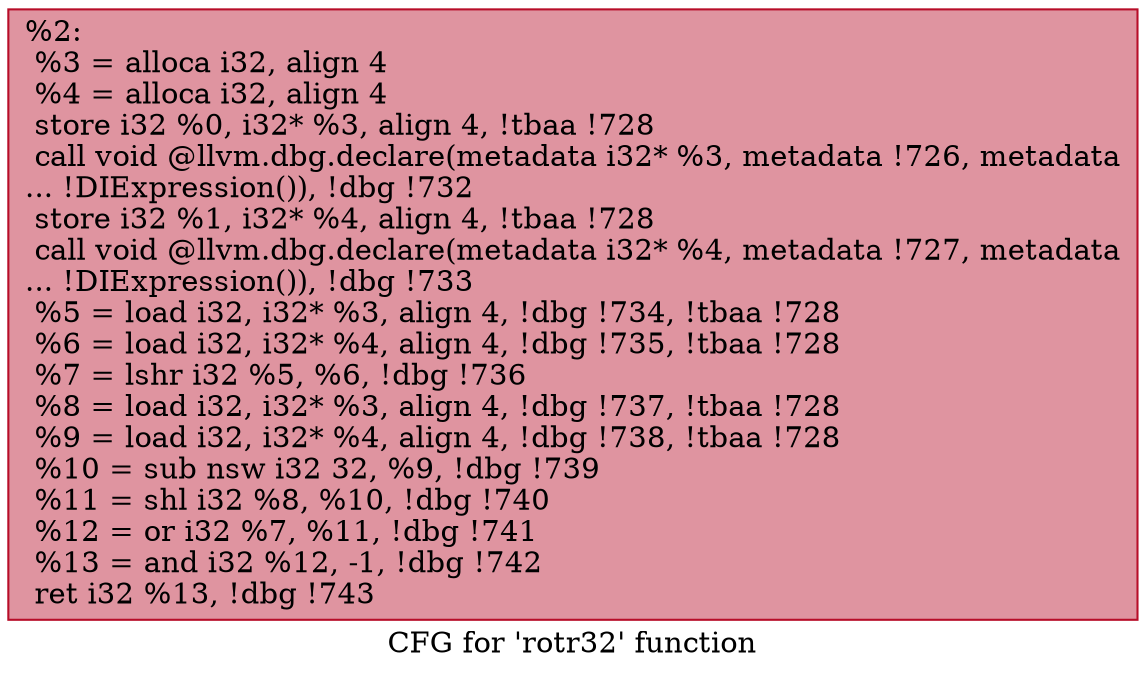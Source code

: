 digraph "CFG for 'rotr32' function" {
	label="CFG for 'rotr32' function";

	Node0x1a59880 [shape=record,color="#b70d28ff", style=filled, fillcolor="#b70d2870",label="{%2:\l  %3 = alloca i32, align 4\l  %4 = alloca i32, align 4\l  store i32 %0, i32* %3, align 4, !tbaa !728\l  call void @llvm.dbg.declare(metadata i32* %3, metadata !726, metadata\l... !DIExpression()), !dbg !732\l  store i32 %1, i32* %4, align 4, !tbaa !728\l  call void @llvm.dbg.declare(metadata i32* %4, metadata !727, metadata\l... !DIExpression()), !dbg !733\l  %5 = load i32, i32* %3, align 4, !dbg !734, !tbaa !728\l  %6 = load i32, i32* %4, align 4, !dbg !735, !tbaa !728\l  %7 = lshr i32 %5, %6, !dbg !736\l  %8 = load i32, i32* %3, align 4, !dbg !737, !tbaa !728\l  %9 = load i32, i32* %4, align 4, !dbg !738, !tbaa !728\l  %10 = sub nsw i32 32, %9, !dbg !739\l  %11 = shl i32 %8, %10, !dbg !740\l  %12 = or i32 %7, %11, !dbg !741\l  %13 = and i32 %12, -1, !dbg !742\l  ret i32 %13, !dbg !743\l}"];
}
